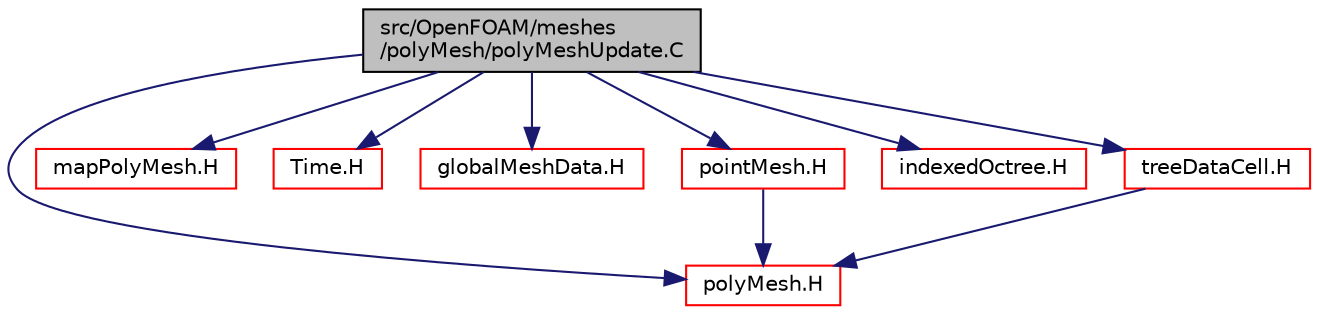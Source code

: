 digraph "src/OpenFOAM/meshes/polyMesh/polyMeshUpdate.C"
{
  bgcolor="transparent";
  edge [fontname="Helvetica",fontsize="10",labelfontname="Helvetica",labelfontsize="10"];
  node [fontname="Helvetica",fontsize="10",shape=record];
  Node1 [label="src/OpenFOAM/meshes\l/polyMesh/polyMeshUpdate.C",height=0.2,width=0.4,color="black", fillcolor="grey75", style="filled", fontcolor="black"];
  Node1 -> Node2 [color="midnightblue",fontsize="10",style="solid",fontname="Helvetica"];
  Node2 [label="polyMesh.H",height=0.2,width=0.4,color="red",URL="$a08802.html"];
  Node1 -> Node3 [color="midnightblue",fontsize="10",style="solid",fontname="Helvetica"];
  Node3 [label="mapPolyMesh.H",height=0.2,width=0.4,color="red",URL="$a08791.html"];
  Node1 -> Node4 [color="midnightblue",fontsize="10",style="solid",fontname="Helvetica"];
  Node4 [label="Time.H",height=0.2,width=0.4,color="red",URL="$a08016.html"];
  Node1 -> Node5 [color="midnightblue",fontsize="10",style="solid",fontname="Helvetica"];
  Node5 [label="globalMeshData.H",height=0.2,width=0.4,color="red",URL="$a08770.html"];
  Node1 -> Node6 [color="midnightblue",fontsize="10",style="solid",fontname="Helvetica"];
  Node6 [label="pointMesh.H",height=0.2,width=0.4,color="red",URL="$a08725.html"];
  Node6 -> Node2 [color="midnightblue",fontsize="10",style="solid",fontname="Helvetica"];
  Node1 -> Node7 [color="midnightblue",fontsize="10",style="solid",fontname="Helvetica"];
  Node7 [label="indexedOctree.H",height=0.2,width=0.4,color="red",URL="$a07706.html"];
  Node1 -> Node8 [color="midnightblue",fontsize="10",style="solid",fontname="Helvetica"];
  Node8 [label="treeDataCell.H",height=0.2,width=0.4,color="red",URL="$a07710.html"];
  Node8 -> Node2 [color="midnightblue",fontsize="10",style="solid",fontname="Helvetica"];
}
